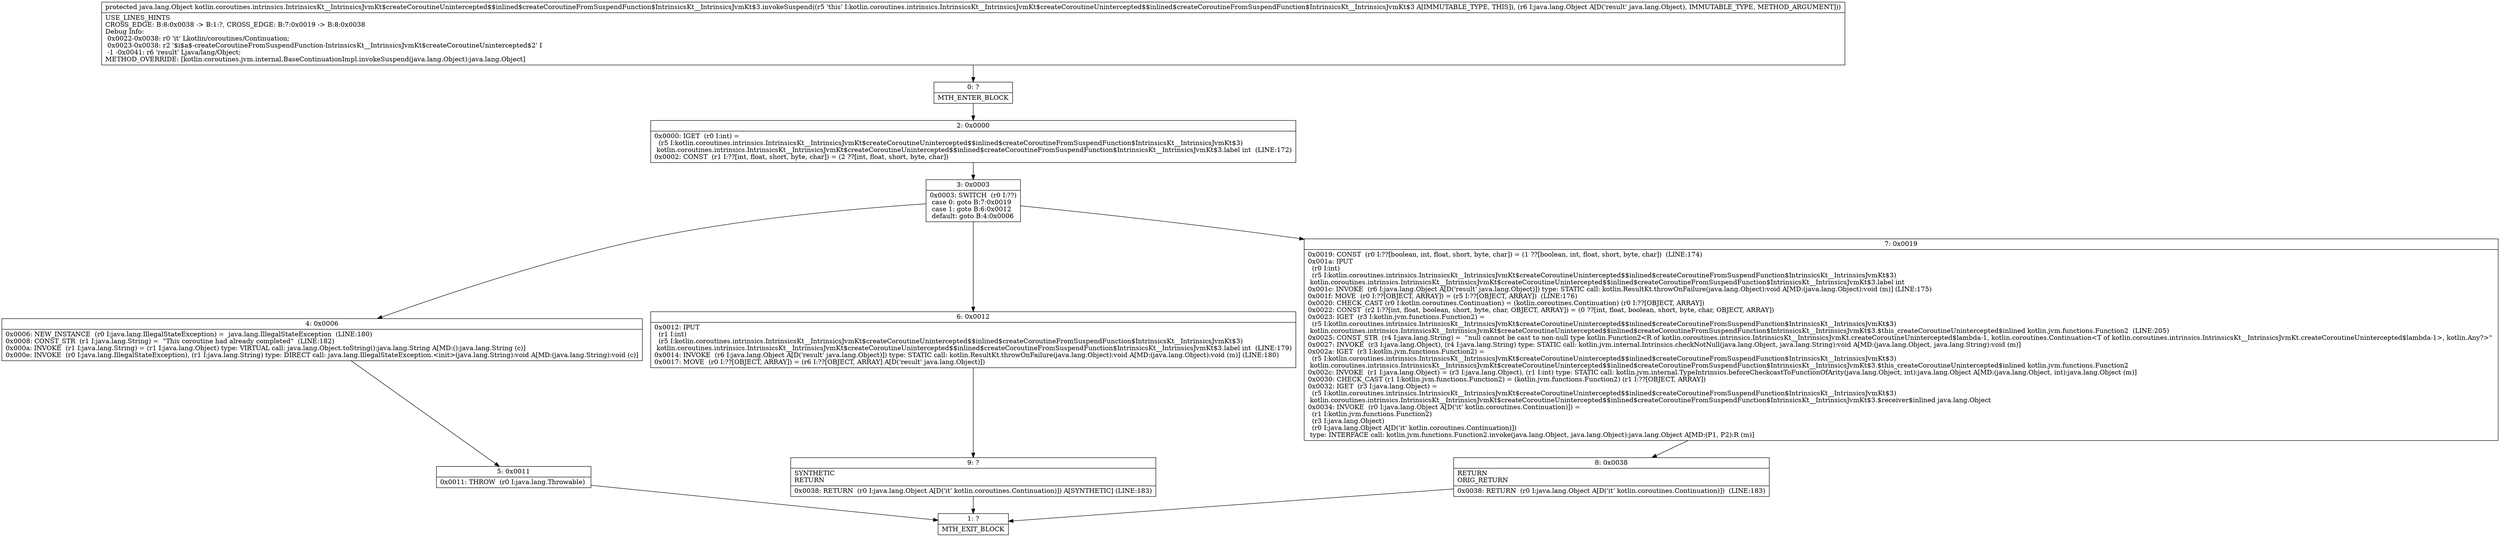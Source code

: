 digraph "CFG forkotlin.coroutines.intrinsics.IntrinsicsKt__IntrinsicsJvmKt$createCoroutineUnintercepted$$inlined$createCoroutineFromSuspendFunction$IntrinsicsKt__IntrinsicsJvmKt$3.invokeSuspend(Ljava\/lang\/Object;)Ljava\/lang\/Object;" {
Node_0 [shape=record,label="{0\:\ ?|MTH_ENTER_BLOCK\l}"];
Node_2 [shape=record,label="{2\:\ 0x0000|0x0000: IGET  (r0 I:int) = \l  (r5 I:kotlin.coroutines.intrinsics.IntrinsicsKt__IntrinsicsJvmKt$createCoroutineUnintercepted$$inlined$createCoroutineFromSuspendFunction$IntrinsicsKt__IntrinsicsJvmKt$3)\l kotlin.coroutines.intrinsics.IntrinsicsKt__IntrinsicsJvmKt$createCoroutineUnintercepted$$inlined$createCoroutineFromSuspendFunction$IntrinsicsKt__IntrinsicsJvmKt$3.label int  (LINE:172)\l0x0002: CONST  (r1 I:??[int, float, short, byte, char]) = (2 ??[int, float, short, byte, char]) \l}"];
Node_3 [shape=record,label="{3\:\ 0x0003|0x0003: SWITCH  (r0 I:??)\l case 0: goto B:7:0x0019\l case 1: goto B:6:0x0012\l default: goto B:4:0x0006 \l}"];
Node_4 [shape=record,label="{4\:\ 0x0006|0x0006: NEW_INSTANCE  (r0 I:java.lang.IllegalStateException) =  java.lang.IllegalStateException  (LINE:180)\l0x0008: CONST_STR  (r1 I:java.lang.String) =  \"This coroutine had already completed\"  (LINE:182)\l0x000a: INVOKE  (r1 I:java.lang.String) = (r1 I:java.lang.Object) type: VIRTUAL call: java.lang.Object.toString():java.lang.String A[MD:():java.lang.String (c)]\l0x000e: INVOKE  (r0 I:java.lang.IllegalStateException), (r1 I:java.lang.String) type: DIRECT call: java.lang.IllegalStateException.\<init\>(java.lang.String):void A[MD:(java.lang.String):void (c)]\l}"];
Node_5 [shape=record,label="{5\:\ 0x0011|0x0011: THROW  (r0 I:java.lang.Throwable) \l}"];
Node_1 [shape=record,label="{1\:\ ?|MTH_EXIT_BLOCK\l}"];
Node_6 [shape=record,label="{6\:\ 0x0012|0x0012: IPUT  \l  (r1 I:int)\l  (r5 I:kotlin.coroutines.intrinsics.IntrinsicsKt__IntrinsicsJvmKt$createCoroutineUnintercepted$$inlined$createCoroutineFromSuspendFunction$IntrinsicsKt__IntrinsicsJvmKt$3)\l kotlin.coroutines.intrinsics.IntrinsicsKt__IntrinsicsJvmKt$createCoroutineUnintercepted$$inlined$createCoroutineFromSuspendFunction$IntrinsicsKt__IntrinsicsJvmKt$3.label int  (LINE:179)\l0x0014: INVOKE  (r6 I:java.lang.Object A[D('result' java.lang.Object)]) type: STATIC call: kotlin.ResultKt.throwOnFailure(java.lang.Object):void A[MD:(java.lang.Object):void (m)] (LINE:180)\l0x0017: MOVE  (r0 I:??[OBJECT, ARRAY]) = (r6 I:??[OBJECT, ARRAY] A[D('result' java.lang.Object)]) \l}"];
Node_9 [shape=record,label="{9\:\ ?|SYNTHETIC\lRETURN\l|0x0038: RETURN  (r0 I:java.lang.Object A[D('it' kotlin.coroutines.Continuation)]) A[SYNTHETIC] (LINE:183)\l}"];
Node_7 [shape=record,label="{7\:\ 0x0019|0x0019: CONST  (r0 I:??[boolean, int, float, short, byte, char]) = (1 ??[boolean, int, float, short, byte, char])  (LINE:174)\l0x001a: IPUT  \l  (r0 I:int)\l  (r5 I:kotlin.coroutines.intrinsics.IntrinsicsKt__IntrinsicsJvmKt$createCoroutineUnintercepted$$inlined$createCoroutineFromSuspendFunction$IntrinsicsKt__IntrinsicsJvmKt$3)\l kotlin.coroutines.intrinsics.IntrinsicsKt__IntrinsicsJvmKt$createCoroutineUnintercepted$$inlined$createCoroutineFromSuspendFunction$IntrinsicsKt__IntrinsicsJvmKt$3.label int \l0x001c: INVOKE  (r6 I:java.lang.Object A[D('result' java.lang.Object)]) type: STATIC call: kotlin.ResultKt.throwOnFailure(java.lang.Object):void A[MD:(java.lang.Object):void (m)] (LINE:175)\l0x001f: MOVE  (r0 I:??[OBJECT, ARRAY]) = (r5 I:??[OBJECT, ARRAY])  (LINE:176)\l0x0020: CHECK_CAST (r0 I:kotlin.coroutines.Continuation) = (kotlin.coroutines.Continuation) (r0 I:??[OBJECT, ARRAY]) \l0x0022: CONST  (r2 I:??[int, float, boolean, short, byte, char, OBJECT, ARRAY]) = (0 ??[int, float, boolean, short, byte, char, OBJECT, ARRAY]) \l0x0023: IGET  (r3 I:kotlin.jvm.functions.Function2) = \l  (r5 I:kotlin.coroutines.intrinsics.IntrinsicsKt__IntrinsicsJvmKt$createCoroutineUnintercepted$$inlined$createCoroutineFromSuspendFunction$IntrinsicsKt__IntrinsicsJvmKt$3)\l kotlin.coroutines.intrinsics.IntrinsicsKt__IntrinsicsJvmKt$createCoroutineUnintercepted$$inlined$createCoroutineFromSuspendFunction$IntrinsicsKt__IntrinsicsJvmKt$3.$this_createCoroutineUnintercepted$inlined kotlin.jvm.functions.Function2  (LINE:205)\l0x0025: CONST_STR  (r4 I:java.lang.String) =  \"null cannot be cast to non\-null type kotlin.Function2\<R of kotlin.coroutines.intrinsics.IntrinsicsKt__IntrinsicsJvmKt.createCoroutineUnintercepted$lambda\-1, kotlin.coroutines.Continuation\<T of kotlin.coroutines.intrinsics.IntrinsicsKt__IntrinsicsJvmKt.createCoroutineUnintercepted$lambda\-1\>, kotlin.Any?\>\" \l0x0027: INVOKE  (r3 I:java.lang.Object), (r4 I:java.lang.String) type: STATIC call: kotlin.jvm.internal.Intrinsics.checkNotNull(java.lang.Object, java.lang.String):void A[MD:(java.lang.Object, java.lang.String):void (m)]\l0x002a: IGET  (r3 I:kotlin.jvm.functions.Function2) = \l  (r5 I:kotlin.coroutines.intrinsics.IntrinsicsKt__IntrinsicsJvmKt$createCoroutineUnintercepted$$inlined$createCoroutineFromSuspendFunction$IntrinsicsKt__IntrinsicsJvmKt$3)\l kotlin.coroutines.intrinsics.IntrinsicsKt__IntrinsicsJvmKt$createCoroutineUnintercepted$$inlined$createCoroutineFromSuspendFunction$IntrinsicsKt__IntrinsicsJvmKt$3.$this_createCoroutineUnintercepted$inlined kotlin.jvm.functions.Function2 \l0x002c: INVOKE  (r1 I:java.lang.Object) = (r3 I:java.lang.Object), (r1 I:int) type: STATIC call: kotlin.jvm.internal.TypeIntrinsics.beforeCheckcastToFunctionOfArity(java.lang.Object, int):java.lang.Object A[MD:(java.lang.Object, int):java.lang.Object (m)]\l0x0030: CHECK_CAST (r1 I:kotlin.jvm.functions.Function2) = (kotlin.jvm.functions.Function2) (r1 I:??[OBJECT, ARRAY]) \l0x0032: IGET  (r3 I:java.lang.Object) = \l  (r5 I:kotlin.coroutines.intrinsics.IntrinsicsKt__IntrinsicsJvmKt$createCoroutineUnintercepted$$inlined$createCoroutineFromSuspendFunction$IntrinsicsKt__IntrinsicsJvmKt$3)\l kotlin.coroutines.intrinsics.IntrinsicsKt__IntrinsicsJvmKt$createCoroutineUnintercepted$$inlined$createCoroutineFromSuspendFunction$IntrinsicsKt__IntrinsicsJvmKt$3.$receiver$inlined java.lang.Object \l0x0034: INVOKE  (r0 I:java.lang.Object A[D('it' kotlin.coroutines.Continuation)]) = \l  (r1 I:kotlin.jvm.functions.Function2)\l  (r3 I:java.lang.Object)\l  (r0 I:java.lang.Object A[D('it' kotlin.coroutines.Continuation)])\l type: INTERFACE call: kotlin.jvm.functions.Function2.invoke(java.lang.Object, java.lang.Object):java.lang.Object A[MD:(P1, P2):R (m)]\l}"];
Node_8 [shape=record,label="{8\:\ 0x0038|RETURN\lORIG_RETURN\l|0x0038: RETURN  (r0 I:java.lang.Object A[D('it' kotlin.coroutines.Continuation)])  (LINE:183)\l}"];
MethodNode[shape=record,label="{protected java.lang.Object kotlin.coroutines.intrinsics.IntrinsicsKt__IntrinsicsJvmKt$createCoroutineUnintercepted$$inlined$createCoroutineFromSuspendFunction$IntrinsicsKt__IntrinsicsJvmKt$3.invokeSuspend((r5 'this' I:kotlin.coroutines.intrinsics.IntrinsicsKt__IntrinsicsJvmKt$createCoroutineUnintercepted$$inlined$createCoroutineFromSuspendFunction$IntrinsicsKt__IntrinsicsJvmKt$3 A[IMMUTABLE_TYPE, THIS]), (r6 I:java.lang.Object A[D('result' java.lang.Object), IMMUTABLE_TYPE, METHOD_ARGUMENT]))  | USE_LINES_HINTS\lCROSS_EDGE: B:8:0x0038 \-\> B:1:?, CROSS_EDGE: B:7:0x0019 \-\> B:8:0x0038\lDebug Info:\l  0x0022\-0x0038: r0 'it' Lkotlin\/coroutines\/Continuation;\l  0x0023\-0x0038: r2 '$i$a$\-createCoroutineFromSuspendFunction\-IntrinsicsKt__IntrinsicsJvmKt$createCoroutineUnintercepted$2' I\l  \-1 \-0x0041: r6 'result' Ljava\/lang\/Object;\lMETHOD_OVERRIDE: [kotlin.coroutines.jvm.internal.BaseContinuationImpl.invokeSuspend(java.lang.Object):java.lang.Object]\l}"];
MethodNode -> Node_0;Node_0 -> Node_2;
Node_2 -> Node_3;
Node_3 -> Node_4;
Node_3 -> Node_6;
Node_3 -> Node_7;
Node_4 -> Node_5;
Node_5 -> Node_1;
Node_6 -> Node_9;
Node_9 -> Node_1;
Node_7 -> Node_8;
Node_8 -> Node_1;
}

